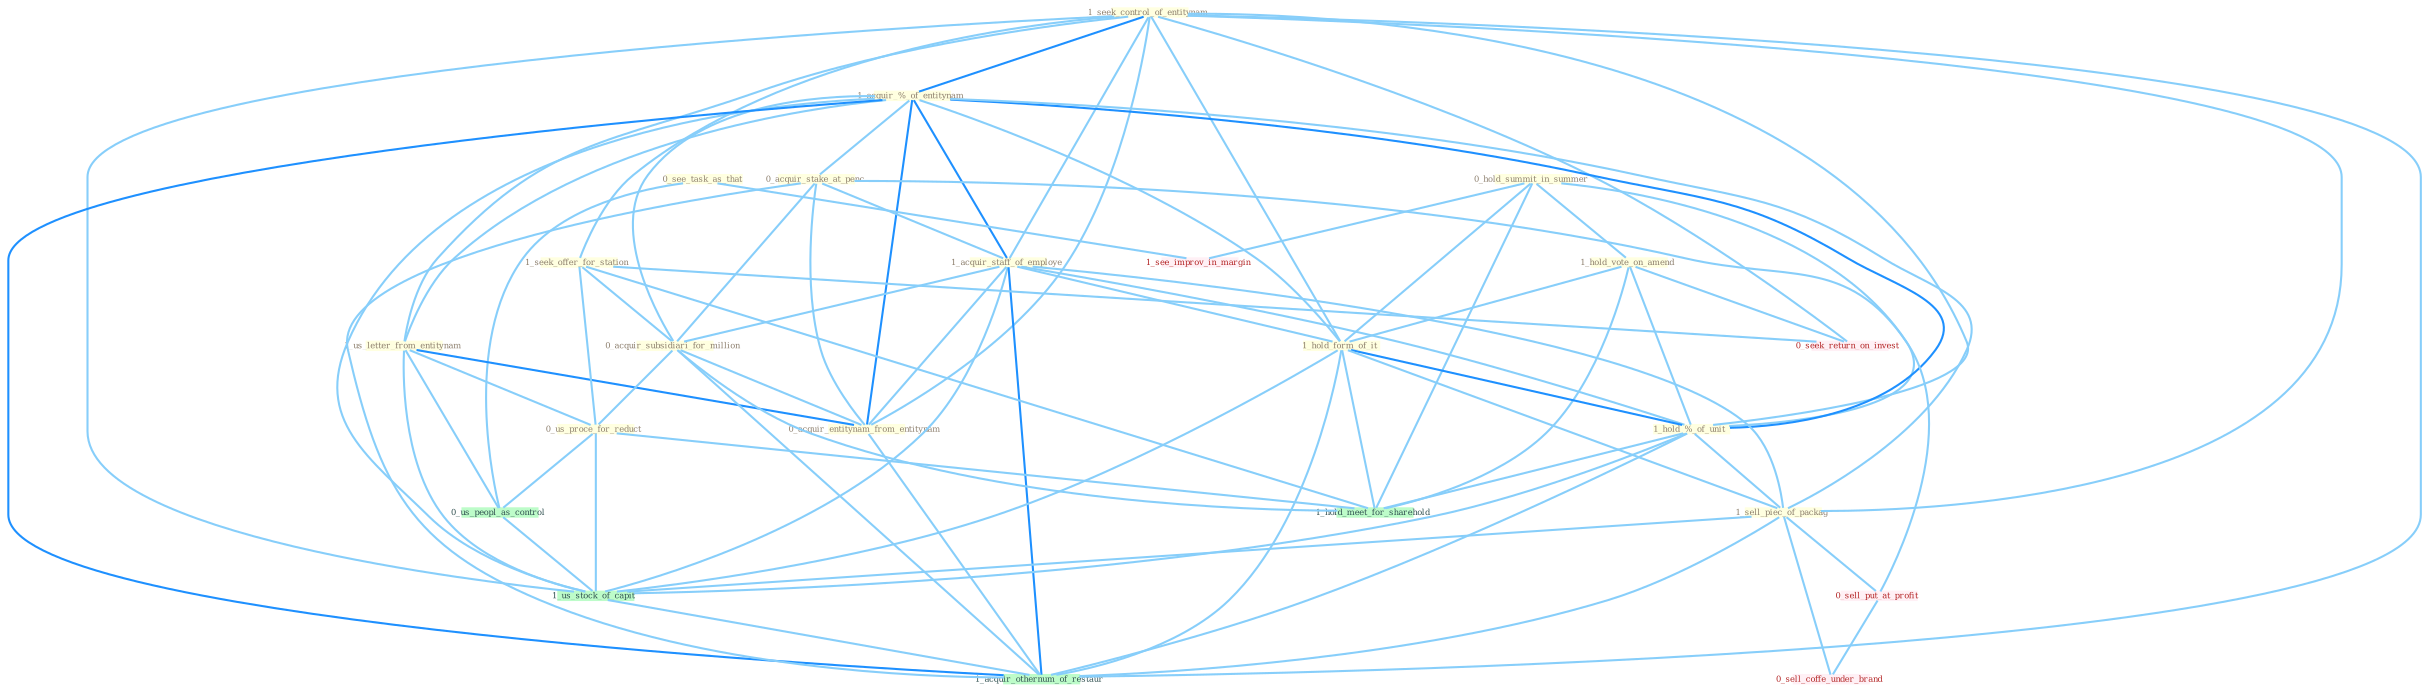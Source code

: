 Graph G{ 
    node
    [shape=polygon,style=filled,width=.5,height=.06,color="#BDFCC9",fixedsize=true,fontsize=4,
    fontcolor="#2f4f4f"];
    {node
    [color="#ffffe0", fontcolor="#8b7d6b"] "1_seek_control_of_entitynam " "0_hold_summit_in_summer " "1_acquir_%_of_entitynam " "0_acquir_stake_at_penc " "1_hold_vote_on_amend " "1_acquir_staff_of_employe " "1_hold_form_of_it " "0_see_task_as_that " "1_us_letter_from_entitynam " "1_hold_%_of_unit " "1_sell_piec_of_packag " "1_seek_offer_for_station " "0_acquir_subsidiari_for_million " "0_us_proce_for_reduct " "0_acquir_entitynam_from_entitynam "}
{node [color="#fff0f5", fontcolor="#b22222"] "0_sell_put_at_profit " "0_seek_return_on_invest " "1_see_improv_in_margin " "0_sell_coffe_under_brand "}
edge [color="#B0E2FF"];

	"1_seek_control_of_entitynam " -- "1_acquir_%_of_entitynam " [w="2", color="#1e90ff" , len=0.8];
	"1_seek_control_of_entitynam " -- "1_acquir_staff_of_employe " [w="1", color="#87cefa" ];
	"1_seek_control_of_entitynam " -- "1_hold_form_of_it " [w="1", color="#87cefa" ];
	"1_seek_control_of_entitynam " -- "1_us_letter_from_entitynam " [w="1", color="#87cefa" ];
	"1_seek_control_of_entitynam " -- "1_hold_%_of_unit " [w="1", color="#87cefa" ];
	"1_seek_control_of_entitynam " -- "1_sell_piec_of_packag " [w="1", color="#87cefa" ];
	"1_seek_control_of_entitynam " -- "1_seek_offer_for_station " [w="1", color="#87cefa" ];
	"1_seek_control_of_entitynam " -- "0_acquir_entitynam_from_entitynam " [w="1", color="#87cefa" ];
	"1_seek_control_of_entitynam " -- "0_seek_return_on_invest " [w="1", color="#87cefa" ];
	"1_seek_control_of_entitynam " -- "1_us_stock_of_capit " [w="1", color="#87cefa" ];
	"1_seek_control_of_entitynam " -- "1_acquir_othernum_of_restaur " [w="1", color="#87cefa" ];
	"0_hold_summit_in_summer " -- "1_hold_vote_on_amend " [w="1", color="#87cefa" ];
	"0_hold_summit_in_summer " -- "1_hold_form_of_it " [w="1", color="#87cefa" ];
	"0_hold_summit_in_summer " -- "1_hold_%_of_unit " [w="1", color="#87cefa" ];
	"0_hold_summit_in_summer " -- "1_see_improv_in_margin " [w="1", color="#87cefa" ];
	"0_hold_summit_in_summer " -- "1_hold_meet_for_sharehold " [w="1", color="#87cefa" ];
	"1_acquir_%_of_entitynam " -- "0_acquir_stake_at_penc " [w="1", color="#87cefa" ];
	"1_acquir_%_of_entitynam " -- "1_acquir_staff_of_employe " [w="2", color="#1e90ff" , len=0.8];
	"1_acquir_%_of_entitynam " -- "1_hold_form_of_it " [w="1", color="#87cefa" ];
	"1_acquir_%_of_entitynam " -- "1_us_letter_from_entitynam " [w="1", color="#87cefa" ];
	"1_acquir_%_of_entitynam " -- "1_hold_%_of_unit " [w="2", color="#1e90ff" , len=0.8];
	"1_acquir_%_of_entitynam " -- "1_sell_piec_of_packag " [w="1", color="#87cefa" ];
	"1_acquir_%_of_entitynam " -- "0_acquir_subsidiari_for_million " [w="1", color="#87cefa" ];
	"1_acquir_%_of_entitynam " -- "0_acquir_entitynam_from_entitynam " [w="2", color="#1e90ff" , len=0.8];
	"1_acquir_%_of_entitynam " -- "1_us_stock_of_capit " [w="1", color="#87cefa" ];
	"1_acquir_%_of_entitynam " -- "1_acquir_othernum_of_restaur " [w="2", color="#1e90ff" , len=0.8];
	"0_acquir_stake_at_penc " -- "1_acquir_staff_of_employe " [w="1", color="#87cefa" ];
	"0_acquir_stake_at_penc " -- "0_acquir_subsidiari_for_million " [w="1", color="#87cefa" ];
	"0_acquir_stake_at_penc " -- "0_acquir_entitynam_from_entitynam " [w="1", color="#87cefa" ];
	"0_acquir_stake_at_penc " -- "0_sell_put_at_profit " [w="1", color="#87cefa" ];
	"0_acquir_stake_at_penc " -- "1_acquir_othernum_of_restaur " [w="1", color="#87cefa" ];
	"1_hold_vote_on_amend " -- "1_hold_form_of_it " [w="1", color="#87cefa" ];
	"1_hold_vote_on_amend " -- "1_hold_%_of_unit " [w="1", color="#87cefa" ];
	"1_hold_vote_on_amend " -- "0_seek_return_on_invest " [w="1", color="#87cefa" ];
	"1_hold_vote_on_amend " -- "1_hold_meet_for_sharehold " [w="1", color="#87cefa" ];
	"1_acquir_staff_of_employe " -- "1_hold_form_of_it " [w="1", color="#87cefa" ];
	"1_acquir_staff_of_employe " -- "1_hold_%_of_unit " [w="1", color="#87cefa" ];
	"1_acquir_staff_of_employe " -- "1_sell_piec_of_packag " [w="1", color="#87cefa" ];
	"1_acquir_staff_of_employe " -- "0_acquir_subsidiari_for_million " [w="1", color="#87cefa" ];
	"1_acquir_staff_of_employe " -- "0_acquir_entitynam_from_entitynam " [w="1", color="#87cefa" ];
	"1_acquir_staff_of_employe " -- "1_us_stock_of_capit " [w="1", color="#87cefa" ];
	"1_acquir_staff_of_employe " -- "1_acquir_othernum_of_restaur " [w="2", color="#1e90ff" , len=0.8];
	"1_hold_form_of_it " -- "1_hold_%_of_unit " [w="2", color="#1e90ff" , len=0.8];
	"1_hold_form_of_it " -- "1_sell_piec_of_packag " [w="1", color="#87cefa" ];
	"1_hold_form_of_it " -- "1_us_stock_of_capit " [w="1", color="#87cefa" ];
	"1_hold_form_of_it " -- "1_hold_meet_for_sharehold " [w="1", color="#87cefa" ];
	"1_hold_form_of_it " -- "1_acquir_othernum_of_restaur " [w="1", color="#87cefa" ];
	"0_see_task_as_that " -- "0_us_peopl_as_control " [w="1", color="#87cefa" ];
	"0_see_task_as_that " -- "1_see_improv_in_margin " [w="1", color="#87cefa" ];
	"1_us_letter_from_entitynam " -- "0_us_proce_for_reduct " [w="1", color="#87cefa" ];
	"1_us_letter_from_entitynam " -- "0_acquir_entitynam_from_entitynam " [w="2", color="#1e90ff" , len=0.8];
	"1_us_letter_from_entitynam " -- "0_us_peopl_as_control " [w="1", color="#87cefa" ];
	"1_us_letter_from_entitynam " -- "1_us_stock_of_capit " [w="1", color="#87cefa" ];
	"1_hold_%_of_unit " -- "1_sell_piec_of_packag " [w="1", color="#87cefa" ];
	"1_hold_%_of_unit " -- "1_us_stock_of_capit " [w="1", color="#87cefa" ];
	"1_hold_%_of_unit " -- "1_hold_meet_for_sharehold " [w="1", color="#87cefa" ];
	"1_hold_%_of_unit " -- "1_acquir_othernum_of_restaur " [w="1", color="#87cefa" ];
	"1_sell_piec_of_packag " -- "0_sell_put_at_profit " [w="1", color="#87cefa" ];
	"1_sell_piec_of_packag " -- "1_us_stock_of_capit " [w="1", color="#87cefa" ];
	"1_sell_piec_of_packag " -- "0_sell_coffe_under_brand " [w="1", color="#87cefa" ];
	"1_sell_piec_of_packag " -- "1_acquir_othernum_of_restaur " [w="1", color="#87cefa" ];
	"1_seek_offer_for_station " -- "0_acquir_subsidiari_for_million " [w="1", color="#87cefa" ];
	"1_seek_offer_for_station " -- "0_us_proce_for_reduct " [w="1", color="#87cefa" ];
	"1_seek_offer_for_station " -- "0_seek_return_on_invest " [w="1", color="#87cefa" ];
	"1_seek_offer_for_station " -- "1_hold_meet_for_sharehold " [w="1", color="#87cefa" ];
	"0_acquir_subsidiari_for_million " -- "0_us_proce_for_reduct " [w="1", color="#87cefa" ];
	"0_acquir_subsidiari_for_million " -- "0_acquir_entitynam_from_entitynam " [w="1", color="#87cefa" ];
	"0_acquir_subsidiari_for_million " -- "1_hold_meet_for_sharehold " [w="1", color="#87cefa" ];
	"0_acquir_subsidiari_for_million " -- "1_acquir_othernum_of_restaur " [w="1", color="#87cefa" ];
	"0_us_proce_for_reduct " -- "0_us_peopl_as_control " [w="1", color="#87cefa" ];
	"0_us_proce_for_reduct " -- "1_us_stock_of_capit " [w="1", color="#87cefa" ];
	"0_us_proce_for_reduct " -- "1_hold_meet_for_sharehold " [w="1", color="#87cefa" ];
	"0_acquir_entitynam_from_entitynam " -- "1_acquir_othernum_of_restaur " [w="1", color="#87cefa" ];
	"0_us_peopl_as_control " -- "1_us_stock_of_capit " [w="1", color="#87cefa" ];
	"0_sell_put_at_profit " -- "0_sell_coffe_under_brand " [w="1", color="#87cefa" ];
	"1_us_stock_of_capit " -- "1_acquir_othernum_of_restaur " [w="1", color="#87cefa" ];
}